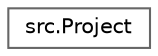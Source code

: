 digraph "Graphical Class Hierarchy"
{
 // LATEX_PDF_SIZE
  bgcolor="transparent";
  edge [fontname=Helvetica,fontsize=10,labelfontname=Helvetica,labelfontsize=10];
  node [fontname=Helvetica,fontsize=10,shape=box,height=0.2,width=0.4];
  rankdir="LR";
  Node0 [id="Node000000",label="src.Project",height=0.2,width=0.4,color="grey40", fillcolor="white", style="filled",URL="$classsrc_1_1_project.html",tooltip="The Project class represents a project with details like its unique ID, status, associated client,..."];
}
